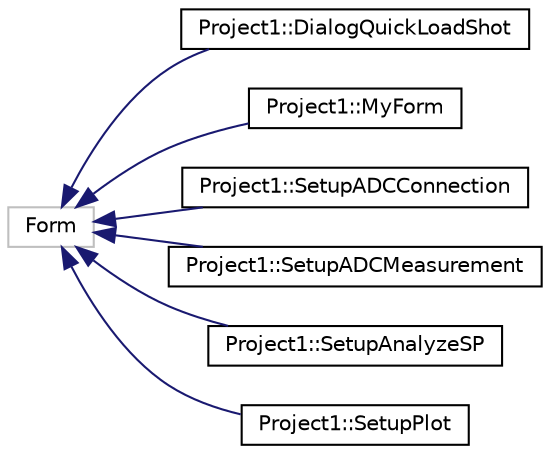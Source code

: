 digraph "クラス階層図"
{
  edge [fontname="Helvetica",fontsize="10",labelfontname="Helvetica",labelfontsize="10"];
  node [fontname="Helvetica",fontsize="10",shape=record];
  rankdir="LR";
  Node33 [label="Form",height=0.2,width=0.4,color="grey75", fillcolor="white", style="filled"];
  Node33 -> Node0 [dir="back",color="midnightblue",fontsize="10",style="solid",fontname="Helvetica"];
  Node0 [label="Project1::DialogQuickLoadShot",height=0.2,width=0.4,color="black", fillcolor="white", style="filled",URL="$class_project1_1_1_dialog_quick_load_shot.html",tooltip="DialogQuickLoadShot の概要 "];
  Node33 -> Node35 [dir="back",color="midnightblue",fontsize="10",style="solid",fontname="Helvetica"];
  Node35 [label="Project1::MyForm",height=0.2,width=0.4,color="black", fillcolor="white", style="filled",URL="$class_project1_1_1_my_form.html",tooltip="MyForm の概要 "];
  Node33 -> Node36 [dir="back",color="midnightblue",fontsize="10",style="solid",fontname="Helvetica"];
  Node36 [label="Project1::SetupADCConnection",height=0.2,width=0.4,color="black", fillcolor="white", style="filled",URL="$class_project1_1_1_setup_a_d_c_connection.html",tooltip="SetupADCConnection の概要 "];
  Node33 -> Node37 [dir="back",color="midnightblue",fontsize="10",style="solid",fontname="Helvetica"];
  Node37 [label="Project1::SetupADCMeasurement",height=0.2,width=0.4,color="black", fillcolor="white", style="filled",URL="$class_project1_1_1_setup_a_d_c_measurement.html",tooltip="SetupADCMeasurement の概要 "];
  Node33 -> Node38 [dir="back",color="midnightblue",fontsize="10",style="solid",fontname="Helvetica"];
  Node38 [label="Project1::SetupAnalyzeSP",height=0.2,width=0.4,color="black", fillcolor="white", style="filled",URL="$class_project1_1_1_setup_analyze_s_p.html",tooltip="SetupAnalyzeSP の概要 "];
  Node33 -> Node39 [dir="back",color="midnightblue",fontsize="10",style="solid",fontname="Helvetica"];
  Node39 [label="Project1::SetupPlot",height=0.2,width=0.4,color="black", fillcolor="white", style="filled",URL="$class_project1_1_1_setup_plot.html",tooltip="SetupPlot の概要 "];
}
